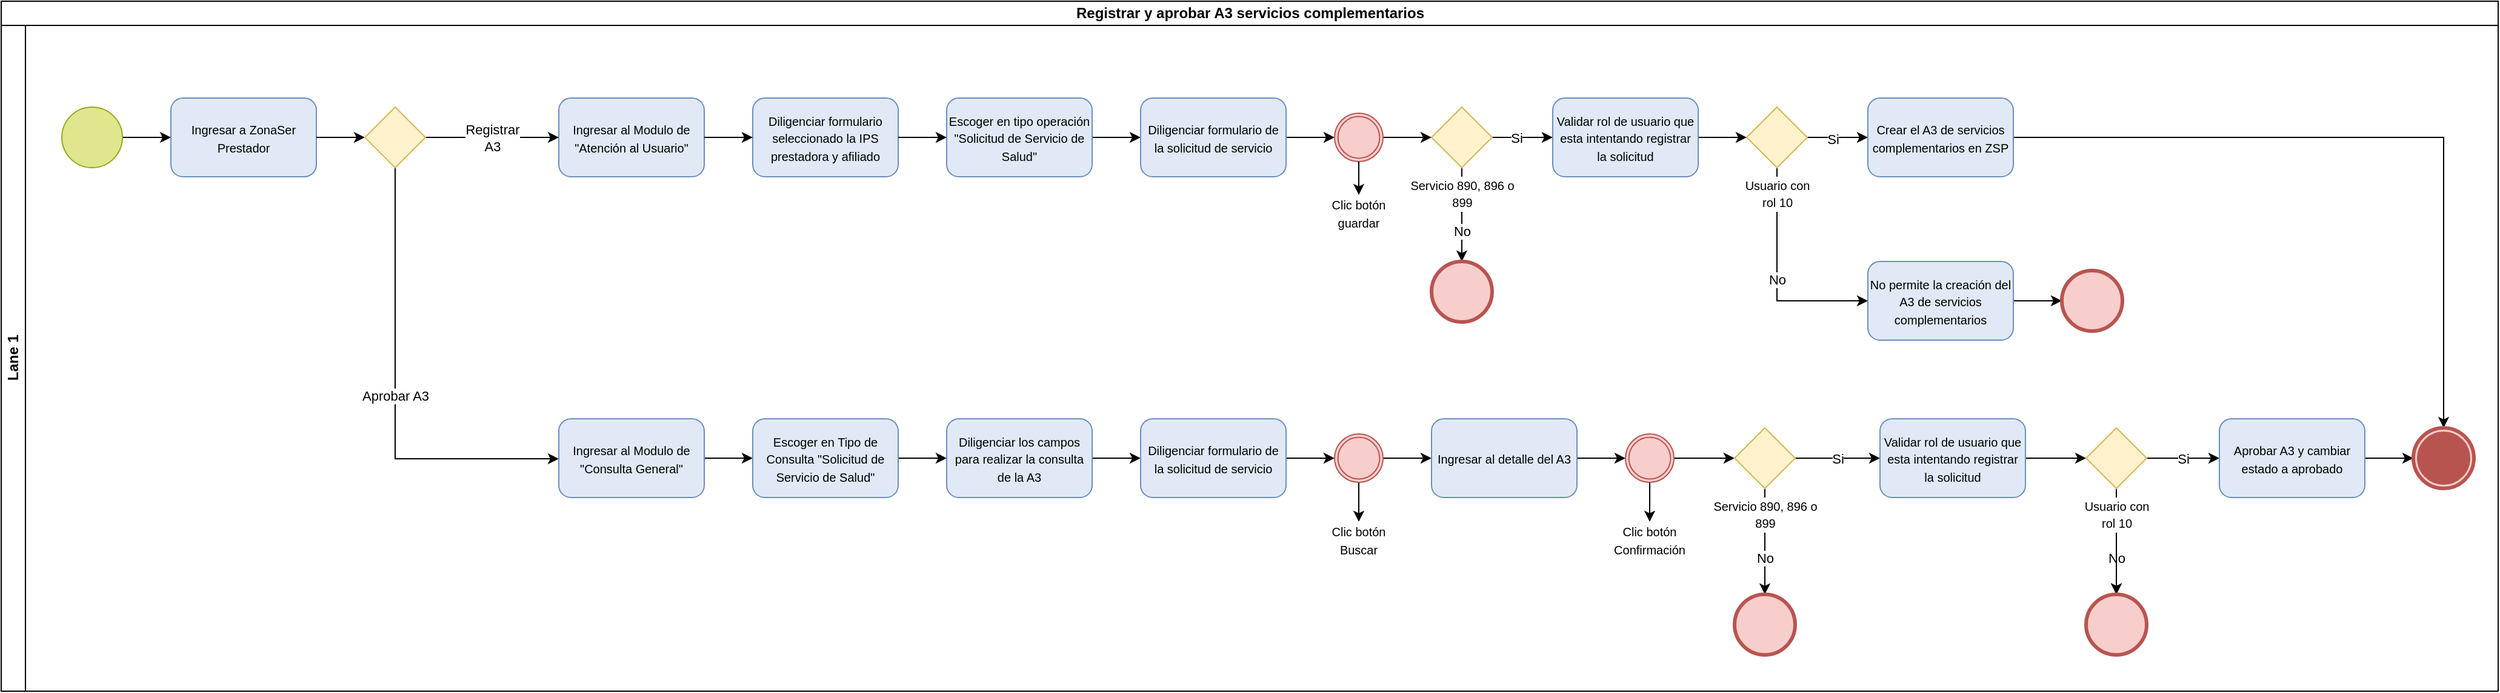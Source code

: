 <mxfile version="21.6.6" type="github">
  <diagram name="Página-1" id="TrdM3WzuNy0MCiwsJbyF">
    <mxGraphModel dx="1674" dy="758" grid="1" gridSize="10" guides="1" tooltips="1" connect="1" arrows="1" fold="1" page="1" pageScale="1" pageWidth="2100" pageHeight="640" math="0" shadow="0">
      <root>
        <mxCell id="0" />
        <mxCell id="1" parent="0" />
        <mxCell id="dWiLZQFSB1augytXqu6K-1" value="Registrar y aprobar A3 servicios complementarios" style="swimlane;childLayout=stackLayout;resizeParent=1;resizeParentMax=0;horizontal=1;startSize=20;horizontalStack=0;html=1;" vertex="1" parent="1">
          <mxGeometry x="20" y="20" width="2060" height="570" as="geometry" />
        </mxCell>
        <mxCell id="dWiLZQFSB1augytXqu6K-2" value="Lane 1" style="swimlane;startSize=20;horizontal=0;html=1;" vertex="1" parent="dWiLZQFSB1augytXqu6K-1">
          <mxGeometry y="20" width="2060" height="550" as="geometry" />
        </mxCell>
        <mxCell id="dWiLZQFSB1augytXqu6K-60" style="edgeStyle=orthogonalEdgeStyle;rounded=0;orthogonalLoop=1;jettySize=auto;html=1;" edge="1" parent="dWiLZQFSB1augytXqu6K-2" source="dWiLZQFSB1augytXqu6K-4" target="dWiLZQFSB1augytXqu6K-47">
          <mxGeometry relative="1" as="geometry" />
        </mxCell>
        <mxCell id="dWiLZQFSB1augytXqu6K-4" value="" style="points=[[0.145,0.145,0],[0.5,0,0],[0.855,0.145,0],[1,0.5,0],[0.855,0.855,0],[0.5,1,0],[0.145,0.855,0],[0,0.5,0]];shape=mxgraph.bpmn.event;html=1;verticalLabelPosition=bottom;labelBackgroundColor=#ffffff;verticalAlign=top;align=center;perimeter=ellipsePerimeter;outlineConnect=0;aspect=fixed;outline=standard;symbol=general;fillColor=#E0E68E;strokeColor=#95A81A;" vertex="1" parent="dWiLZQFSB1augytXqu6K-2">
          <mxGeometry x="50" y="67.5" width="50" height="50" as="geometry" />
        </mxCell>
        <mxCell id="dWiLZQFSB1augytXqu6K-66" value="Si" style="edgeStyle=orthogonalEdgeStyle;rounded=0;orthogonalLoop=1;jettySize=auto;html=1;" edge="1" parent="dWiLZQFSB1augytXqu6K-2" source="dWiLZQFSB1augytXqu6K-36" target="dWiLZQFSB1augytXqu6K-65">
          <mxGeometry x="-0.2" relative="1" as="geometry">
            <mxPoint as="offset" />
          </mxGeometry>
        </mxCell>
        <mxCell id="dWiLZQFSB1augytXqu6K-69" value="No" style="edgeStyle=orthogonalEdgeStyle;rounded=0;orthogonalLoop=1;jettySize=auto;html=1;" edge="1" parent="dWiLZQFSB1augytXqu6K-2" source="dWiLZQFSB1augytXqu6K-36" target="dWiLZQFSB1augytXqu6K-39">
          <mxGeometry x="0.351" relative="1" as="geometry">
            <mxPoint as="offset" />
          </mxGeometry>
        </mxCell>
        <mxCell id="dWiLZQFSB1augytXqu6K-36" value="&lt;font style=&quot;font-size: 10px;&quot;&gt;Servicio 890, 896 o &lt;br&gt;899&lt;/font&gt;" style="points=[[0.25,0.25,0],[0.5,0,0],[0.75,0.25,0],[1,0.5,0],[0.75,0.75,0],[0.5,1,0],[0.25,0.75,0],[0,0.5,0]];shape=mxgraph.bpmn.gateway2;html=1;verticalLabelPosition=bottom;labelBackgroundColor=#ffffff;verticalAlign=top;align=center;perimeter=rhombusPerimeter;outlineConnect=0;outline=none;symbol=none;fillColor=#fff2cc;strokeColor=#d6b656;" vertex="1" parent="dWiLZQFSB1augytXqu6K-2">
          <mxGeometry x="1180" y="67.5" width="50" height="50" as="geometry" />
        </mxCell>
        <mxCell id="dWiLZQFSB1augytXqu6K-39" value="" style="points=[[0.145,0.145,0],[0.5,0,0],[0.855,0.145,0],[1,0.5,0],[0.855,0.855,0],[0.5,1,0],[0.145,0.855,0],[0,0.5,0]];shape=mxgraph.bpmn.event;html=1;verticalLabelPosition=bottom;labelBackgroundColor=#ffffff;verticalAlign=top;align=center;perimeter=ellipsePerimeter;outlineConnect=0;aspect=fixed;outline=end;symbol=terminate2;fillColor=#f8cecc;strokeColor=#b85450;" vertex="1" parent="dWiLZQFSB1augytXqu6K-2">
          <mxGeometry x="1180" y="195" width="50" height="50" as="geometry" />
        </mxCell>
        <mxCell id="dWiLZQFSB1augytXqu6K-43" style="edgeStyle=orthogonalEdgeStyle;rounded=0;orthogonalLoop=1;jettySize=auto;html=1;entryX=0.5;entryY=0;entryDx=0;entryDy=0;entryPerimeter=0;exitX=1;exitY=0.5;exitDx=0;exitDy=0;exitPerimeter=0;" edge="1" parent="dWiLZQFSB1augytXqu6K-2" source="dWiLZQFSB1augytXqu6K-72" target="dWiLZQFSB1augytXqu6K-116">
          <mxGeometry relative="1" as="geometry">
            <mxPoint x="1700" y="92.5" as="targetPoint" />
            <mxPoint x="1430" y="445" as="sourcePoint" />
          </mxGeometry>
        </mxCell>
        <mxCell id="dWiLZQFSB1augytXqu6K-47" value="&lt;font style=&quot;font-size: 10px;&quot;&gt;Ingresar a ZonaSer Prestador&lt;/font&gt;" style="points=[[0.25,0,0],[0.5,0,0],[0.75,0,0],[1,0.25,0],[1,0.5,0],[1,0.75,0],[0.75,1,0],[0.5,1,0],[0.25,1,0],[0,0.75,0],[0,0.5,0],[0,0.25,0]];shape=mxgraph.bpmn.task;whiteSpace=wrap;rectStyle=rounded;size=10;html=1;container=1;expand=0;collapsible=0;taskMarker=abstract;fillColor=#E0E9F5;strokeColor=#6c8ebf;" vertex="1" parent="dWiLZQFSB1augytXqu6K-2">
          <mxGeometry x="140" y="60" width="120" height="65" as="geometry" />
        </mxCell>
        <mxCell id="dWiLZQFSB1augytXqu6K-49" value="&lt;font style=&quot;font-size: 10px;&quot;&gt;Ingresar al Modulo de &quot;Atención al Usuario&quot;&lt;/font&gt;" style="points=[[0.25,0,0],[0.5,0,0],[0.75,0,0],[1,0.25,0],[1,0.5,0],[1,0.75,0],[0.75,1,0],[0.5,1,0],[0.25,1,0],[0,0.75,0],[0,0.5,0],[0,0.25,0]];shape=mxgraph.bpmn.task;whiteSpace=wrap;rectStyle=rounded;size=10;html=1;container=1;expand=0;collapsible=0;taskMarker=abstract;fillColor=#E0E9F5;strokeColor=#6c8ebf;" vertex="1" parent="dWiLZQFSB1augytXqu6K-2">
          <mxGeometry x="460" y="60" width="120" height="65" as="geometry" />
        </mxCell>
        <mxCell id="dWiLZQFSB1augytXqu6K-46" value="Registrar&lt;br&gt;A3" style="edgeStyle=orthogonalEdgeStyle;rounded=0;orthogonalLoop=1;jettySize=auto;html=1;exitX=1;exitY=0.5;exitDx=0;exitDy=0;exitPerimeter=0;" edge="1" parent="dWiLZQFSB1augytXqu6K-2" source="dWiLZQFSB1augytXqu6K-83" target="dWiLZQFSB1augytXqu6K-49">
          <mxGeometry relative="1" as="geometry">
            <mxPoint x="370" y="92.5" as="sourcePoint" />
          </mxGeometry>
        </mxCell>
        <mxCell id="dWiLZQFSB1augytXqu6K-51" value="&lt;font style=&quot;font-size: 10px;&quot;&gt;Diligenciar formulario seleccionado la IPS prestadora y afiliado&lt;/font&gt;" style="points=[[0.25,0,0],[0.5,0,0],[0.75,0,0],[1,0.25,0],[1,0.5,0],[1,0.75,0],[0.75,1,0],[0.5,1,0],[0.25,1,0],[0,0.75,0],[0,0.5,0],[0,0.25,0]];shape=mxgraph.bpmn.task;whiteSpace=wrap;rectStyle=rounded;size=10;html=1;container=1;expand=0;collapsible=0;taskMarker=abstract;fillColor=#E0E9F5;strokeColor=#6c8ebf;" vertex="1" parent="dWiLZQFSB1augytXqu6K-2">
          <mxGeometry x="620" y="60" width="120" height="65" as="geometry" />
        </mxCell>
        <mxCell id="dWiLZQFSB1augytXqu6K-48" value="" style="edgeStyle=orthogonalEdgeStyle;rounded=0;orthogonalLoop=1;jettySize=auto;html=1;" edge="1" parent="dWiLZQFSB1augytXqu6K-2" source="dWiLZQFSB1augytXqu6K-49" target="dWiLZQFSB1augytXqu6K-51">
          <mxGeometry relative="1" as="geometry" />
        </mxCell>
        <mxCell id="dWiLZQFSB1augytXqu6K-61" style="edgeStyle=orthogonalEdgeStyle;rounded=0;orthogonalLoop=1;jettySize=auto;html=1;" edge="1" parent="dWiLZQFSB1augytXqu6K-2" source="dWiLZQFSB1augytXqu6K-53" target="dWiLZQFSB1augytXqu6K-55">
          <mxGeometry relative="1" as="geometry" />
        </mxCell>
        <mxCell id="dWiLZQFSB1augytXqu6K-53" value="&lt;font style=&quot;font-size: 10px;&quot;&gt;Escoger en tipo operación &quot;Solicitud de Servicio de Salud&quot;&lt;/font&gt;" style="points=[[0.25,0,0],[0.5,0,0],[0.75,0,0],[1,0.25,0],[1,0.5,0],[1,0.75,0],[0.75,1,0],[0.5,1,0],[0.25,1,0],[0,0.75,0],[0,0.5,0],[0,0.25,0]];shape=mxgraph.bpmn.task;whiteSpace=wrap;rectStyle=rounded;size=10;html=1;container=1;expand=0;collapsible=0;taskMarker=abstract;fillColor=#E0E9F5;strokeColor=#6c8ebf;" vertex="1" parent="dWiLZQFSB1augytXqu6K-2">
          <mxGeometry x="780" y="60" width="120" height="65" as="geometry" />
        </mxCell>
        <mxCell id="dWiLZQFSB1augytXqu6K-50" value="" style="edgeStyle=orthogonalEdgeStyle;rounded=0;orthogonalLoop=1;jettySize=auto;html=1;" edge="1" parent="dWiLZQFSB1augytXqu6K-2" source="dWiLZQFSB1augytXqu6K-51" target="dWiLZQFSB1augytXqu6K-53">
          <mxGeometry relative="1" as="geometry" />
        </mxCell>
        <mxCell id="dWiLZQFSB1augytXqu6K-63" style="edgeStyle=orthogonalEdgeStyle;rounded=0;orthogonalLoop=1;jettySize=auto;html=1;" edge="1" parent="dWiLZQFSB1augytXqu6K-2" source="dWiLZQFSB1augytXqu6K-55" target="dWiLZQFSB1augytXqu6K-58">
          <mxGeometry relative="1" as="geometry" />
        </mxCell>
        <mxCell id="dWiLZQFSB1augytXqu6K-55" value="&lt;font style=&quot;font-size: 10px;&quot;&gt;Diligenciar formulario de la solicitud de servicio&lt;/font&gt;" style="points=[[0.25,0,0],[0.5,0,0],[0.75,0,0],[1,0.25,0],[1,0.5,0],[1,0.75,0],[0.75,1,0],[0.5,1,0],[0.25,1,0],[0,0.75,0],[0,0.5,0],[0,0.25,0]];shape=mxgraph.bpmn.task;whiteSpace=wrap;rectStyle=rounded;size=10;html=1;container=1;expand=0;collapsible=0;taskMarker=abstract;fillColor=#E0E9F5;strokeColor=#6c8ebf;" vertex="1" parent="dWiLZQFSB1augytXqu6K-2">
          <mxGeometry x="940" y="60" width="120" height="65" as="geometry" />
        </mxCell>
        <mxCell id="dWiLZQFSB1augytXqu6K-64" style="edgeStyle=orthogonalEdgeStyle;rounded=0;orthogonalLoop=1;jettySize=auto;html=1;entryX=0;entryY=0.5;entryDx=0;entryDy=0;entryPerimeter=0;" edge="1" parent="dWiLZQFSB1augytXqu6K-2" source="dWiLZQFSB1augytXqu6K-58" target="dWiLZQFSB1augytXqu6K-36">
          <mxGeometry relative="1" as="geometry" />
        </mxCell>
        <mxCell id="dWiLZQFSB1augytXqu6K-58" value="" style="points=[[0.145,0.145,0],[0.5,0,0],[0.855,0.145,0],[1,0.5,0],[0.855,0.855,0],[0.5,1,0],[0.145,0.855,0],[0,0.5,0]];shape=mxgraph.bpmn.event;html=1;verticalLabelPosition=bottom;labelBackgroundColor=#ffffff;verticalAlign=top;align=center;perimeter=ellipsePerimeter;outlineConnect=0;aspect=fixed;outline=throwing;symbol=general;fillColor=#f8cecc;strokeColor=#b85450;" vertex="1" parent="dWiLZQFSB1augytXqu6K-2">
          <mxGeometry x="1100" y="72.5" width="40" height="40" as="geometry" />
        </mxCell>
        <mxCell id="dWiLZQFSB1augytXqu6K-59" value="&lt;font style=&quot;font-size: 10px;&quot;&gt;Clic botón guardar&lt;/font&gt;" style="text;html=1;strokeColor=none;fillColor=none;align=center;verticalAlign=middle;whiteSpace=wrap;rounded=0;" vertex="1" parent="dWiLZQFSB1augytXqu6K-2">
          <mxGeometry x="1090" y="140" width="60" height="30" as="geometry" />
        </mxCell>
        <mxCell id="dWiLZQFSB1augytXqu6K-56" style="edgeStyle=orthogonalEdgeStyle;rounded=0;orthogonalLoop=1;jettySize=auto;html=1;" edge="1" parent="dWiLZQFSB1augytXqu6K-2" source="dWiLZQFSB1augytXqu6K-58" target="dWiLZQFSB1augytXqu6K-59">
          <mxGeometry relative="1" as="geometry" />
        </mxCell>
        <mxCell id="dWiLZQFSB1augytXqu6K-71" style="edgeStyle=orthogonalEdgeStyle;rounded=0;orthogonalLoop=1;jettySize=auto;html=1;" edge="1" parent="dWiLZQFSB1augytXqu6K-2" source="dWiLZQFSB1augytXqu6K-65" target="dWiLZQFSB1augytXqu6K-70">
          <mxGeometry relative="1" as="geometry" />
        </mxCell>
        <mxCell id="dWiLZQFSB1augytXqu6K-65" value="&lt;span style=&quot;font-size: 10px;&quot;&gt;Validar rol de usuario que esta intentando registrar la solicitud&lt;/span&gt;" style="points=[[0.25,0,0],[0.5,0,0],[0.75,0,0],[1,0.25,0],[1,0.5,0],[1,0.75,0],[0.75,1,0],[0.5,1,0],[0.25,1,0],[0,0.75,0],[0,0.5,0],[0,0.25,0]];shape=mxgraph.bpmn.task;whiteSpace=wrap;rectStyle=rounded;size=10;html=1;container=1;expand=0;collapsible=0;taskMarker=abstract;fillColor=#E0E9F5;strokeColor=#6c8ebf;" vertex="1" parent="dWiLZQFSB1augytXqu6K-2">
          <mxGeometry x="1280" y="60" width="120" height="65" as="geometry" />
        </mxCell>
        <mxCell id="dWiLZQFSB1augytXqu6K-73" style="edgeStyle=orthogonalEdgeStyle;rounded=0;orthogonalLoop=1;jettySize=auto;html=1;entryX=0;entryY=0.5;entryDx=0;entryDy=0;entryPerimeter=0;" edge="1" parent="dWiLZQFSB1augytXqu6K-2" source="dWiLZQFSB1augytXqu6K-70" target="dWiLZQFSB1augytXqu6K-72">
          <mxGeometry relative="1" as="geometry" />
        </mxCell>
        <mxCell id="dWiLZQFSB1augytXqu6K-74" value="Si" style="edgeLabel;html=1;align=center;verticalAlign=middle;resizable=0;points=[];" vertex="1" connectable="0" parent="dWiLZQFSB1augytXqu6K-73">
          <mxGeometry x="-0.179" relative="1" as="geometry">
            <mxPoint y="1" as="offset" />
          </mxGeometry>
        </mxCell>
        <mxCell id="dWiLZQFSB1augytXqu6K-79" value="No" style="edgeStyle=orthogonalEdgeStyle;rounded=0;orthogonalLoop=1;jettySize=auto;html=1;entryX=0;entryY=0.5;entryDx=0;entryDy=0;entryPerimeter=0;" edge="1" parent="dWiLZQFSB1augytXqu6K-2" source="dWiLZQFSB1augytXqu6K-70" target="dWiLZQFSB1augytXqu6K-80">
          <mxGeometry relative="1" as="geometry">
            <mxPoint x="1345" y="370" as="targetPoint" />
            <Array as="points">
              <mxPoint x="1465" y="228" />
            </Array>
          </mxGeometry>
        </mxCell>
        <mxCell id="dWiLZQFSB1augytXqu6K-70" value="&lt;font style=&quot;font-size: 10px;&quot;&gt;Usuario con&lt;br&gt;rol 10&lt;/font&gt;" style="points=[[0.25,0.25,0],[0.5,0,0],[0.75,0.25,0],[1,0.5,0],[0.75,0.75,0],[0.5,1,0],[0.25,0.75,0],[0,0.5,0]];shape=mxgraph.bpmn.gateway2;html=1;verticalLabelPosition=bottom;labelBackgroundColor=#ffffff;verticalAlign=top;align=center;perimeter=rhombusPerimeter;outlineConnect=0;outline=none;symbol=none;fillColor=#fff2cc;strokeColor=#d6b656;" vertex="1" parent="dWiLZQFSB1augytXqu6K-2">
          <mxGeometry x="1440" y="67.5" width="50" height="50" as="geometry" />
        </mxCell>
        <mxCell id="dWiLZQFSB1augytXqu6K-72" value="&lt;font style=&quot;font-size: 10px;&quot;&gt;Crear el A3 de servicios complementarios en ZSP&lt;/font&gt;" style="points=[[0.25,0,0],[0.5,0,0],[0.75,0,0],[1,0.25,0],[1,0.5,0],[1,0.75,0],[0.75,1,0],[0.5,1,0],[0.25,1,0],[0,0.75,0],[0,0.5,0],[0,0.25,0]];shape=mxgraph.bpmn.task;whiteSpace=wrap;rectStyle=rounded;size=10;html=1;container=1;expand=0;collapsible=0;taskMarker=abstract;fillColor=#E0E9F5;strokeColor=#6c8ebf;" vertex="1" parent="dWiLZQFSB1augytXqu6K-2">
          <mxGeometry x="1540" y="60" width="120" height="65" as="geometry" />
        </mxCell>
        <mxCell id="dWiLZQFSB1augytXqu6K-119" style="edgeStyle=orthogonalEdgeStyle;rounded=0;orthogonalLoop=1;jettySize=auto;html=1;" edge="1" parent="dWiLZQFSB1augytXqu6K-2" source="dWiLZQFSB1augytXqu6K-80" target="dWiLZQFSB1augytXqu6K-118">
          <mxGeometry relative="1" as="geometry" />
        </mxCell>
        <mxCell id="dWiLZQFSB1augytXqu6K-80" value="&lt;font style=&quot;font-size: 10px;&quot;&gt;No permite la creación del A3 de servicios complementarios&lt;/font&gt;" style="points=[[0.25,0,0],[0.5,0,0],[0.75,0,0],[1,0.25,0],[1,0.5,0],[1,0.75,0],[0.75,1,0],[0.5,1,0],[0.25,1,0],[0,0.75,0],[0,0.5,0],[0,0.25,0]];shape=mxgraph.bpmn.task;whiteSpace=wrap;rectStyle=rounded;size=10;html=1;container=1;expand=0;collapsible=0;taskMarker=abstract;fillColor=#E0E9F5;strokeColor=#6c8ebf;" vertex="1" parent="dWiLZQFSB1augytXqu6K-2">
          <mxGeometry x="1540" y="195" width="120" height="65" as="geometry" />
        </mxCell>
        <mxCell id="dWiLZQFSB1augytXqu6K-84" value="" style="edgeStyle=orthogonalEdgeStyle;rounded=0;orthogonalLoop=1;jettySize=auto;html=1;" edge="1" parent="dWiLZQFSB1augytXqu6K-2" source="dWiLZQFSB1augytXqu6K-47" target="dWiLZQFSB1augytXqu6K-83">
          <mxGeometry relative="1" as="geometry">
            <mxPoint x="280" y="133" as="sourcePoint" />
            <mxPoint x="430" y="133" as="targetPoint" />
          </mxGeometry>
        </mxCell>
        <mxCell id="dWiLZQFSB1augytXqu6K-85" value="Aprobar A3" style="edgeStyle=orthogonalEdgeStyle;rounded=0;orthogonalLoop=1;jettySize=auto;html=1;" edge="1" parent="dWiLZQFSB1augytXqu6K-2" source="dWiLZQFSB1augytXqu6K-83" target="dWiLZQFSB1augytXqu6K-86">
          <mxGeometry relative="1" as="geometry">
            <mxPoint x="325" y="430" as="targetPoint" />
            <Array as="points">
              <mxPoint x="325" y="358" />
            </Array>
          </mxGeometry>
        </mxCell>
        <mxCell id="dWiLZQFSB1augytXqu6K-83" value="" style="points=[[0.25,0.25,0],[0.5,0,0],[0.75,0.25,0],[1,0.5,0],[0.75,0.75,0],[0.5,1,0],[0.25,0.75,0],[0,0.5,0]];shape=mxgraph.bpmn.gateway2;html=1;verticalLabelPosition=bottom;labelBackgroundColor=#ffffff;verticalAlign=top;align=center;perimeter=rhombusPerimeter;outlineConnect=0;outline=none;symbol=none;fillColor=#fff2cc;strokeColor=#d6b656;" vertex="1" parent="dWiLZQFSB1augytXqu6K-2">
          <mxGeometry x="300" y="67.5" width="50" height="50" as="geometry" />
        </mxCell>
        <mxCell id="dWiLZQFSB1augytXqu6K-88" style="edgeStyle=orthogonalEdgeStyle;rounded=0;orthogonalLoop=1;jettySize=auto;html=1;entryX=0;entryY=0.5;entryDx=0;entryDy=0;entryPerimeter=0;" edge="1" parent="dWiLZQFSB1augytXqu6K-2" source="dWiLZQFSB1augytXqu6K-86" target="dWiLZQFSB1augytXqu6K-87">
          <mxGeometry relative="1" as="geometry" />
        </mxCell>
        <mxCell id="dWiLZQFSB1augytXqu6K-86" value="&lt;font style=&quot;font-size: 10px;&quot;&gt;Ingresar al Modulo de &quot;Consulta General&quot;&lt;/font&gt;" style="points=[[0.25,0,0],[0.5,0,0],[0.75,0,0],[1,0.25,0],[1,0.5,0],[1,0.75,0],[0.75,1,0],[0.5,1,0],[0.25,1,0],[0,0.75,0],[0,0.5,0],[0,0.25,0]];shape=mxgraph.bpmn.task;whiteSpace=wrap;rectStyle=rounded;size=10;html=1;container=1;expand=0;collapsible=0;taskMarker=abstract;fillColor=#E0E9F5;strokeColor=#6c8ebf;" vertex="1" parent="dWiLZQFSB1augytXqu6K-2">
          <mxGeometry x="460" y="325" width="120" height="65" as="geometry" />
        </mxCell>
        <mxCell id="dWiLZQFSB1augytXqu6K-90" style="edgeStyle=orthogonalEdgeStyle;rounded=0;orthogonalLoop=1;jettySize=auto;html=1;" edge="1" parent="dWiLZQFSB1augytXqu6K-2" source="dWiLZQFSB1augytXqu6K-87" target="dWiLZQFSB1augytXqu6K-89">
          <mxGeometry relative="1" as="geometry" />
        </mxCell>
        <mxCell id="dWiLZQFSB1augytXqu6K-87" value="&lt;font style=&quot;font-size: 10px;&quot;&gt;Escoger en Tipo de Consulta &quot;Solicitud de Servicio de Salud&quot;&lt;/font&gt;" style="points=[[0.25,0,0],[0.5,0,0],[0.75,0,0],[1,0.25,0],[1,0.5,0],[1,0.75,0],[0.75,1,0],[0.5,1,0],[0.25,1,0],[0,0.75,0],[0,0.5,0],[0,0.25,0]];shape=mxgraph.bpmn.task;whiteSpace=wrap;rectStyle=rounded;size=10;html=1;container=1;expand=0;collapsible=0;taskMarker=abstract;fillColor=#E0E9F5;strokeColor=#6c8ebf;" vertex="1" parent="dWiLZQFSB1augytXqu6K-2">
          <mxGeometry x="620" y="325" width="120" height="65" as="geometry" />
        </mxCell>
        <mxCell id="dWiLZQFSB1augytXqu6K-91" style="edgeStyle=orthogonalEdgeStyle;rounded=0;orthogonalLoop=1;jettySize=auto;html=1;entryX=0;entryY=0.5;entryDx=0;entryDy=0;entryPerimeter=0;" edge="1" parent="dWiLZQFSB1augytXqu6K-2" source="dWiLZQFSB1augytXqu6K-89" target="dWiLZQFSB1augytXqu6K-92">
          <mxGeometry relative="1" as="geometry">
            <mxPoint x="950" y="357.5" as="targetPoint" />
          </mxGeometry>
        </mxCell>
        <mxCell id="dWiLZQFSB1augytXqu6K-89" value="&lt;font style=&quot;font-size: 10px;&quot;&gt;Diligenciar los campos para realizar la consulta de la A3&lt;/font&gt;" style="points=[[0.25,0,0],[0.5,0,0],[0.75,0,0],[1,0.25,0],[1,0.5,0],[1,0.75,0],[0.75,1,0],[0.5,1,0],[0.25,1,0],[0,0.75,0],[0,0.5,0],[0,0.25,0]];shape=mxgraph.bpmn.task;whiteSpace=wrap;rectStyle=rounded;size=10;html=1;container=1;expand=0;collapsible=0;taskMarker=abstract;fillColor=#E0E9F5;strokeColor=#6c8ebf;" vertex="1" parent="dWiLZQFSB1augytXqu6K-2">
          <mxGeometry x="780" y="325" width="120" height="65" as="geometry" />
        </mxCell>
        <mxCell id="dWiLZQFSB1augytXqu6K-94" style="edgeStyle=orthogonalEdgeStyle;rounded=0;orthogonalLoop=1;jettySize=auto;html=1;" edge="1" parent="dWiLZQFSB1augytXqu6K-2" source="dWiLZQFSB1augytXqu6K-92" target="dWiLZQFSB1augytXqu6K-93">
          <mxGeometry relative="1" as="geometry" />
        </mxCell>
        <mxCell id="dWiLZQFSB1augytXqu6K-92" value="&lt;font style=&quot;font-size: 10px;&quot;&gt;Diligenciar formulario de la solicitud de servicio&lt;/font&gt;" style="points=[[0.25,0,0],[0.5,0,0],[0.75,0,0],[1,0.25,0],[1,0.5,0],[1,0.75,0],[0.75,1,0],[0.5,1,0],[0.25,1,0],[0,0.75,0],[0,0.5,0],[0,0.25,0]];shape=mxgraph.bpmn.task;whiteSpace=wrap;rectStyle=rounded;size=10;html=1;container=1;expand=0;collapsible=0;taskMarker=abstract;fillColor=#E0E9F5;strokeColor=#6c8ebf;" vertex="1" parent="dWiLZQFSB1augytXqu6K-2">
          <mxGeometry x="940" y="325" width="120" height="65" as="geometry" />
        </mxCell>
        <mxCell id="dWiLZQFSB1augytXqu6K-96" style="edgeStyle=orthogonalEdgeStyle;rounded=0;orthogonalLoop=1;jettySize=auto;html=1;" edge="1" parent="dWiLZQFSB1augytXqu6K-2" source="dWiLZQFSB1augytXqu6K-93" target="dWiLZQFSB1augytXqu6K-95">
          <mxGeometry relative="1" as="geometry" />
        </mxCell>
        <mxCell id="dWiLZQFSB1augytXqu6K-97" style="edgeStyle=orthogonalEdgeStyle;rounded=0;orthogonalLoop=1;jettySize=auto;html=1;" edge="1" parent="dWiLZQFSB1augytXqu6K-2" source="dWiLZQFSB1augytXqu6K-93" target="dWiLZQFSB1augytXqu6K-98">
          <mxGeometry relative="1" as="geometry">
            <mxPoint x="1180" y="357.5" as="targetPoint" />
          </mxGeometry>
        </mxCell>
        <mxCell id="dWiLZQFSB1augytXqu6K-93" value="" style="points=[[0.145,0.145,0],[0.5,0,0],[0.855,0.145,0],[1,0.5,0],[0.855,0.855,0],[0.5,1,0],[0.145,0.855,0],[0,0.5,0]];shape=mxgraph.bpmn.event;html=1;verticalLabelPosition=bottom;labelBackgroundColor=#ffffff;verticalAlign=top;align=center;perimeter=ellipsePerimeter;outlineConnect=0;aspect=fixed;outline=throwing;symbol=general;fillColor=#f8cecc;strokeColor=#b85450;" vertex="1" parent="dWiLZQFSB1augytXqu6K-2">
          <mxGeometry x="1100" y="337.5" width="40" height="40" as="geometry" />
        </mxCell>
        <mxCell id="dWiLZQFSB1augytXqu6K-95" value="&lt;font style=&quot;font-size: 10px;&quot;&gt;Clic botón Buscar&lt;/font&gt;" style="text;html=1;strokeColor=none;fillColor=none;align=center;verticalAlign=middle;whiteSpace=wrap;rounded=0;" vertex="1" parent="dWiLZQFSB1augytXqu6K-2">
          <mxGeometry x="1090" y="410" width="60" height="30" as="geometry" />
        </mxCell>
        <mxCell id="dWiLZQFSB1augytXqu6K-99" style="edgeStyle=orthogonalEdgeStyle;rounded=0;orthogonalLoop=1;jettySize=auto;html=1;entryX=0;entryY=0.5;entryDx=0;entryDy=0;entryPerimeter=0;" edge="1" parent="dWiLZQFSB1augytXqu6K-2" source="dWiLZQFSB1augytXqu6K-98" target="dWiLZQFSB1augytXqu6K-101">
          <mxGeometry relative="1" as="geometry">
            <mxPoint x="1340" y="357.5" as="targetPoint" />
          </mxGeometry>
        </mxCell>
        <mxCell id="dWiLZQFSB1augytXqu6K-98" value="&lt;span style=&quot;font-size: 10px;&quot;&gt;Ingresar al detalle del A3&lt;/span&gt;" style="points=[[0.25,0,0],[0.5,0,0],[0.75,0,0],[1,0.25,0],[1,0.5,0],[1,0.75,0],[0.75,1,0],[0.5,1,0],[0.25,1,0],[0,0.75,0],[0,0.5,0],[0,0.25,0]];shape=mxgraph.bpmn.task;whiteSpace=wrap;rectStyle=rounded;size=10;html=1;container=1;expand=0;collapsible=0;taskMarker=abstract;fillColor=#E0E9F5;strokeColor=#6c8ebf;" vertex="1" parent="dWiLZQFSB1augytXqu6K-2">
          <mxGeometry x="1180" y="325" width="120" height="65" as="geometry" />
        </mxCell>
        <mxCell id="dWiLZQFSB1augytXqu6K-103" style="edgeStyle=orthogonalEdgeStyle;rounded=0;orthogonalLoop=1;jettySize=auto;html=1;entryX=0.5;entryY=0;entryDx=0;entryDy=0;" edge="1" parent="dWiLZQFSB1augytXqu6K-2" source="dWiLZQFSB1augytXqu6K-101" target="dWiLZQFSB1augytXqu6K-102">
          <mxGeometry relative="1" as="geometry" />
        </mxCell>
        <mxCell id="dWiLZQFSB1augytXqu6K-104" style="edgeStyle=orthogonalEdgeStyle;rounded=0;orthogonalLoop=1;jettySize=auto;html=1;" edge="1" parent="dWiLZQFSB1augytXqu6K-2" source="dWiLZQFSB1augytXqu6K-101" target="dWiLZQFSB1augytXqu6K-105">
          <mxGeometry relative="1" as="geometry">
            <mxPoint x="1430" y="357.5" as="targetPoint" />
          </mxGeometry>
        </mxCell>
        <mxCell id="dWiLZQFSB1augytXqu6K-101" value="" style="points=[[0.145,0.145,0],[0.5,0,0],[0.855,0.145,0],[1,0.5,0],[0.855,0.855,0],[0.5,1,0],[0.145,0.855,0],[0,0.5,0]];shape=mxgraph.bpmn.event;html=1;verticalLabelPosition=bottom;labelBackgroundColor=#ffffff;verticalAlign=top;align=center;perimeter=ellipsePerimeter;outlineConnect=0;aspect=fixed;outline=throwing;symbol=general;fillColor=#f8cecc;strokeColor=#b85450;" vertex="1" parent="dWiLZQFSB1augytXqu6K-2">
          <mxGeometry x="1340" y="337.5" width="40" height="40" as="geometry" />
        </mxCell>
        <mxCell id="dWiLZQFSB1augytXqu6K-102" value="&lt;font style=&quot;font-size: 10px;&quot;&gt;Clic botón Confirmación&lt;/font&gt;" style="text;html=1;strokeColor=none;fillColor=none;align=center;verticalAlign=middle;whiteSpace=wrap;rounded=0;" vertex="1" parent="dWiLZQFSB1augytXqu6K-2">
          <mxGeometry x="1330" y="410" width="60" height="30" as="geometry" />
        </mxCell>
        <mxCell id="dWiLZQFSB1augytXqu6K-106" value="Si" style="edgeStyle=orthogonalEdgeStyle;rounded=0;orthogonalLoop=1;jettySize=auto;html=1;" edge="1" parent="dWiLZQFSB1augytXqu6K-2" source="dWiLZQFSB1augytXqu6K-105" target="dWiLZQFSB1augytXqu6K-108">
          <mxGeometry relative="1" as="geometry">
            <mxPoint x="1530" y="357.5" as="targetPoint" />
          </mxGeometry>
        </mxCell>
        <mxCell id="dWiLZQFSB1augytXqu6K-109" value="No" style="edgeStyle=orthogonalEdgeStyle;rounded=0;orthogonalLoop=1;jettySize=auto;html=1;entryX=0.5;entryY=0;entryDx=0;entryDy=0;entryPerimeter=0;" edge="1" parent="dWiLZQFSB1augytXqu6K-2" source="dWiLZQFSB1augytXqu6K-105" target="dWiLZQFSB1augytXqu6K-110">
          <mxGeometry x="0.314" relative="1" as="geometry">
            <mxPoint x="1455" y="490" as="targetPoint" />
            <mxPoint as="offset" />
          </mxGeometry>
        </mxCell>
        <mxCell id="dWiLZQFSB1augytXqu6K-105" value="&lt;font style=&quot;font-size: 10px;&quot;&gt;Servicio 890, 896 o &lt;br&gt;899&lt;/font&gt;" style="points=[[0.25,0.25,0],[0.5,0,0],[0.75,0.25,0],[1,0.5,0],[0.75,0.75,0],[0.5,1,0],[0.25,0.75,0],[0,0.5,0]];shape=mxgraph.bpmn.gateway2;html=1;verticalLabelPosition=bottom;labelBackgroundColor=#ffffff;verticalAlign=top;align=center;perimeter=rhombusPerimeter;outlineConnect=0;outline=none;symbol=none;fillColor=#fff2cc;strokeColor=#d6b656;" vertex="1" parent="dWiLZQFSB1augytXqu6K-2">
          <mxGeometry x="1430" y="332.5" width="50" height="50" as="geometry" />
        </mxCell>
        <mxCell id="dWiLZQFSB1augytXqu6K-112" style="edgeStyle=orthogonalEdgeStyle;rounded=0;orthogonalLoop=1;jettySize=auto;html=1;entryX=0;entryY=0.5;entryDx=0;entryDy=0;entryPerimeter=0;" edge="1" parent="dWiLZQFSB1augytXqu6K-2" source="dWiLZQFSB1augytXqu6K-108" target="dWiLZQFSB1augytXqu6K-111">
          <mxGeometry relative="1" as="geometry" />
        </mxCell>
        <mxCell id="dWiLZQFSB1augytXqu6K-108" value="&lt;span style=&quot;font-size: 10px;&quot;&gt;Validar rol de usuario que esta intentando registrar la solicitud&lt;/span&gt;" style="points=[[0.25,0,0],[0.5,0,0],[0.75,0,0],[1,0.25,0],[1,0.5,0],[1,0.75,0],[0.75,1,0],[0.5,1,0],[0.25,1,0],[0,0.75,0],[0,0.5,0],[0,0.25,0]];shape=mxgraph.bpmn.task;whiteSpace=wrap;rectStyle=rounded;size=10;html=1;container=1;expand=0;collapsible=0;taskMarker=abstract;fillColor=#E0E9F5;strokeColor=#6c8ebf;" vertex="1" parent="dWiLZQFSB1augytXqu6K-2">
          <mxGeometry x="1550" y="325" width="120" height="65" as="geometry" />
        </mxCell>
        <mxCell id="dWiLZQFSB1augytXqu6K-110" value="" style="points=[[0.145,0.145,0],[0.5,0,0],[0.855,0.145,0],[1,0.5,0],[0.855,0.855,0],[0.5,1,0],[0.145,0.855,0],[0,0.5,0]];shape=mxgraph.bpmn.event;html=1;verticalLabelPosition=bottom;labelBackgroundColor=#ffffff;verticalAlign=top;align=center;perimeter=ellipsePerimeter;outlineConnect=0;aspect=fixed;outline=end;symbol=terminate2;fillColor=#f8cecc;strokeColor=#b85450;" vertex="1" parent="dWiLZQFSB1augytXqu6K-2">
          <mxGeometry x="1430" y="470" width="50" height="50" as="geometry" />
        </mxCell>
        <mxCell id="dWiLZQFSB1augytXqu6K-113" value="Si" style="edgeStyle=orthogonalEdgeStyle;rounded=0;orthogonalLoop=1;jettySize=auto;html=1;" edge="1" parent="dWiLZQFSB1augytXqu6K-2" source="dWiLZQFSB1augytXqu6K-111" target="dWiLZQFSB1augytXqu6K-115">
          <mxGeometry relative="1" as="geometry">
            <mxPoint x="1830" y="357.5" as="targetPoint" />
          </mxGeometry>
        </mxCell>
        <mxCell id="dWiLZQFSB1augytXqu6K-114" value="No" style="edgeStyle=orthogonalEdgeStyle;rounded=0;orthogonalLoop=1;jettySize=auto;html=1;" edge="1" parent="dWiLZQFSB1augytXqu6K-2" source="dWiLZQFSB1augytXqu6K-111" target="dWiLZQFSB1augytXqu6K-120">
          <mxGeometry x="0.319" relative="1" as="geometry">
            <mxPoint x="1745" y="470" as="targetPoint" />
            <mxPoint as="offset" />
          </mxGeometry>
        </mxCell>
        <mxCell id="dWiLZQFSB1augytXqu6K-121" value="" style="edgeStyle=orthogonalEdgeStyle;rounded=0;orthogonalLoop=1;jettySize=auto;html=1;" edge="1" parent="dWiLZQFSB1augytXqu6K-2" source="dWiLZQFSB1augytXqu6K-111" target="dWiLZQFSB1augytXqu6K-120">
          <mxGeometry relative="1" as="geometry" />
        </mxCell>
        <mxCell id="dWiLZQFSB1augytXqu6K-122" value="Text" style="edgeLabel;html=1;align=center;verticalAlign=middle;resizable=0;points=[];" vertex="1" connectable="0" parent="dWiLZQFSB1augytXqu6K-121">
          <mxGeometry x="-0.623" y="5" relative="1" as="geometry">
            <mxPoint y="1" as="offset" />
          </mxGeometry>
        </mxCell>
        <mxCell id="dWiLZQFSB1augytXqu6K-111" value="&lt;font style=&quot;font-size: 10px;&quot;&gt;Usuario con&lt;br&gt;rol 10&lt;/font&gt;" style="points=[[0.25,0.25,0],[0.5,0,0],[0.75,0.25,0],[1,0.5,0],[0.75,0.75,0],[0.5,1,0],[0.25,0.75,0],[0,0.5,0]];shape=mxgraph.bpmn.gateway2;html=1;verticalLabelPosition=bottom;labelBackgroundColor=#ffffff;verticalAlign=top;align=center;perimeter=rhombusPerimeter;outlineConnect=0;outline=none;symbol=none;fillColor=#fff2cc;strokeColor=#d6b656;" vertex="1" parent="dWiLZQFSB1augytXqu6K-2">
          <mxGeometry x="1720" y="332.5" width="50" height="50" as="geometry" />
        </mxCell>
        <mxCell id="dWiLZQFSB1augytXqu6K-117" style="edgeStyle=orthogonalEdgeStyle;rounded=0;orthogonalLoop=1;jettySize=auto;html=1;entryX=0;entryY=0.5;entryDx=0;entryDy=0;entryPerimeter=0;" edge="1" parent="dWiLZQFSB1augytXqu6K-2" source="dWiLZQFSB1augytXqu6K-115" target="dWiLZQFSB1augytXqu6K-116">
          <mxGeometry relative="1" as="geometry" />
        </mxCell>
        <mxCell id="dWiLZQFSB1augytXqu6K-115" value="&lt;font style=&quot;font-size: 10px;&quot;&gt;Aprobar A3 y cambiar estado a aprobado&lt;/font&gt;" style="points=[[0.25,0,0],[0.5,0,0],[0.75,0,0],[1,0.25,0],[1,0.5,0],[1,0.75,0],[0.75,1,0],[0.5,1,0],[0.25,1,0],[0,0.75,0],[0,0.5,0],[0,0.25,0]];shape=mxgraph.bpmn.task;whiteSpace=wrap;rectStyle=rounded;size=10;html=1;container=1;expand=0;collapsible=0;taskMarker=abstract;fillColor=#E0E9F5;strokeColor=#6c8ebf;" vertex="1" parent="dWiLZQFSB1augytXqu6K-2">
          <mxGeometry x="1830" y="325" width="120" height="65" as="geometry" />
        </mxCell>
        <mxCell id="dWiLZQFSB1augytXqu6K-116" value="" style="points=[[0.145,0.145,0],[0.5,0,0],[0.855,0.145,0],[1,0.5,0],[0.855,0.855,0],[0.5,1,0],[0.145,0.855,0],[0,0.5,0]];shape=mxgraph.bpmn.event;html=1;verticalLabelPosition=bottom;labelBackgroundColor=#ffffff;verticalAlign=top;align=center;perimeter=ellipsePerimeter;outlineConnect=0;aspect=fixed;outline=end;symbol=terminate;fillColor=#f8cecc;strokeColor=#b85450;" vertex="1" parent="dWiLZQFSB1augytXqu6K-2">
          <mxGeometry x="1990" y="332.5" width="50" height="50" as="geometry" />
        </mxCell>
        <mxCell id="dWiLZQFSB1augytXqu6K-118" value="" style="points=[[0.145,0.145,0],[0.5,0,0],[0.855,0.145,0],[1,0.5,0],[0.855,0.855,0],[0.5,1,0],[0.145,0.855,0],[0,0.5,0]];shape=mxgraph.bpmn.event;html=1;verticalLabelPosition=bottom;labelBackgroundColor=#ffffff;verticalAlign=top;align=center;perimeter=ellipsePerimeter;outlineConnect=0;aspect=fixed;outline=end;symbol=terminate2;fillColor=#f8cecc;strokeColor=#b85450;" vertex="1" parent="dWiLZQFSB1augytXqu6K-2">
          <mxGeometry x="1700" y="202.5" width="50" height="50" as="geometry" />
        </mxCell>
        <mxCell id="dWiLZQFSB1augytXqu6K-120" value="" style="points=[[0.145,0.145,0],[0.5,0,0],[0.855,0.145,0],[1,0.5,0],[0.855,0.855,0],[0.5,1,0],[0.145,0.855,0],[0,0.5,0]];shape=mxgraph.bpmn.event;html=1;verticalLabelPosition=bottom;labelBackgroundColor=#ffffff;verticalAlign=top;align=center;perimeter=ellipsePerimeter;outlineConnect=0;aspect=fixed;outline=end;symbol=terminate2;fillColor=#f8cecc;strokeColor=#b85450;" vertex="1" parent="dWiLZQFSB1augytXqu6K-2">
          <mxGeometry x="1720" y="470" width="50" height="50" as="geometry" />
        </mxCell>
      </root>
    </mxGraphModel>
  </diagram>
</mxfile>
